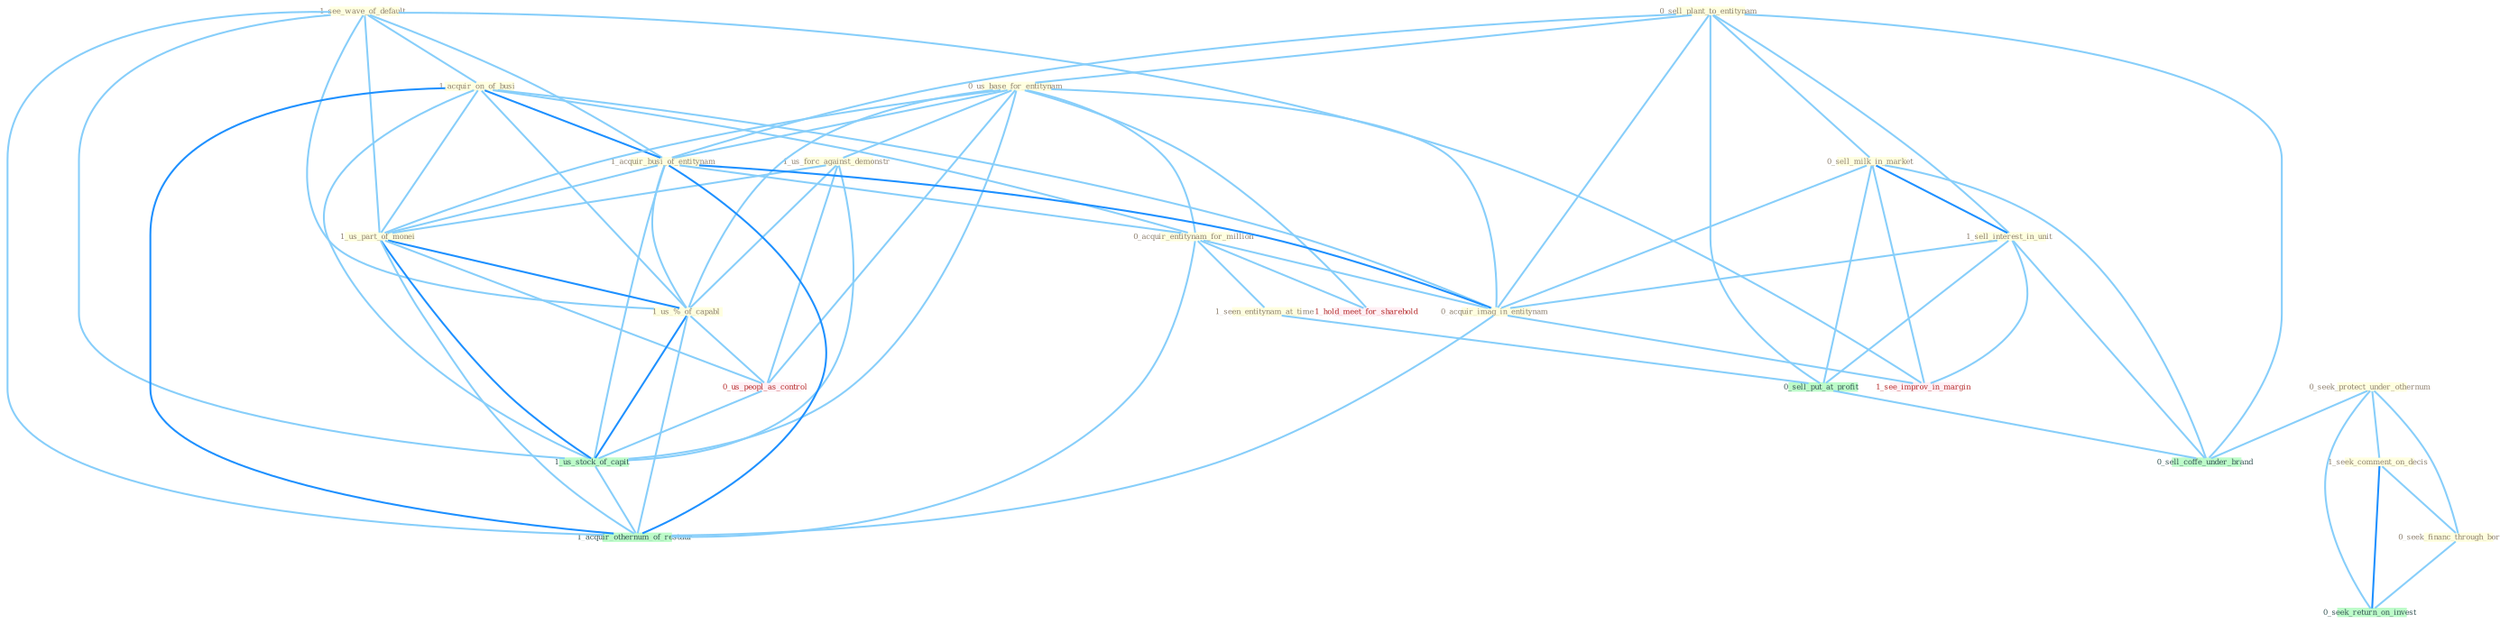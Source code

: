 Graph G{ 
    node
    [shape=polygon,style=filled,width=.5,height=.06,color="#BDFCC9",fixedsize=true,fontsize=4,
    fontcolor="#2f4f4f"];
    {node
    [color="#ffffe0", fontcolor="#8b7d6b"] "0_sell_plant_to_entitynam " "1_see_wave_of_default " "1_acquir_on_of_busi " "0_us_base_for_entitynam " "1_us_forc_against_demonstr " "0_seek_protect_under_othernum " "1_acquir_busi_of_entitynam " "0_sell_milk_in_market " "1_seek_comment_on_decis " "0_acquir_entitynam_for_million " "1_seen_entitynam_at_time " "1_sell_interest_in_unit " "0_acquir_imag_in_entitynam " "1_us_part_of_monei " "1_us_%_of_capabl " "0_seek_financ_through_borrow "}
{node [color="#fff0f5", fontcolor="#b22222"] "0_us_peopl_as_control " "1_see_improv_in_margin " "1_hold_meet_for_sharehold "}
edge [color="#B0E2FF"];

	"0_sell_plant_to_entitynam " -- "0_us_base_for_entitynam " [w="1", color="#87cefa" ];
	"0_sell_plant_to_entitynam " -- "1_acquir_busi_of_entitynam " [w="1", color="#87cefa" ];
	"0_sell_plant_to_entitynam " -- "0_sell_milk_in_market " [w="1", color="#87cefa" ];
	"0_sell_plant_to_entitynam " -- "1_sell_interest_in_unit " [w="1", color="#87cefa" ];
	"0_sell_plant_to_entitynam " -- "0_acquir_imag_in_entitynam " [w="1", color="#87cefa" ];
	"0_sell_plant_to_entitynam " -- "0_sell_put_at_profit " [w="1", color="#87cefa" ];
	"0_sell_plant_to_entitynam " -- "0_sell_coffe_under_brand " [w="1", color="#87cefa" ];
	"1_see_wave_of_default " -- "1_acquir_on_of_busi " [w="1", color="#87cefa" ];
	"1_see_wave_of_default " -- "1_acquir_busi_of_entitynam " [w="1", color="#87cefa" ];
	"1_see_wave_of_default " -- "1_us_part_of_monei " [w="1", color="#87cefa" ];
	"1_see_wave_of_default " -- "1_us_%_of_capabl " [w="1", color="#87cefa" ];
	"1_see_wave_of_default " -- "1_us_stock_of_capit " [w="1", color="#87cefa" ];
	"1_see_wave_of_default " -- "1_see_improv_in_margin " [w="1", color="#87cefa" ];
	"1_see_wave_of_default " -- "1_acquir_othernum_of_restaur " [w="1", color="#87cefa" ];
	"1_acquir_on_of_busi " -- "1_acquir_busi_of_entitynam " [w="2", color="#1e90ff" , len=0.8];
	"1_acquir_on_of_busi " -- "0_acquir_entitynam_for_million " [w="1", color="#87cefa" ];
	"1_acquir_on_of_busi " -- "0_acquir_imag_in_entitynam " [w="1", color="#87cefa" ];
	"1_acquir_on_of_busi " -- "1_us_part_of_monei " [w="1", color="#87cefa" ];
	"1_acquir_on_of_busi " -- "1_us_%_of_capabl " [w="1", color="#87cefa" ];
	"1_acquir_on_of_busi " -- "1_us_stock_of_capit " [w="1", color="#87cefa" ];
	"1_acquir_on_of_busi " -- "1_acquir_othernum_of_restaur " [w="2", color="#1e90ff" , len=0.8];
	"0_us_base_for_entitynam " -- "1_us_forc_against_demonstr " [w="1", color="#87cefa" ];
	"0_us_base_for_entitynam " -- "1_acquir_busi_of_entitynam " [w="1", color="#87cefa" ];
	"0_us_base_for_entitynam " -- "0_acquir_entitynam_for_million " [w="1", color="#87cefa" ];
	"0_us_base_for_entitynam " -- "0_acquir_imag_in_entitynam " [w="1", color="#87cefa" ];
	"0_us_base_for_entitynam " -- "1_us_part_of_monei " [w="1", color="#87cefa" ];
	"0_us_base_for_entitynam " -- "1_us_%_of_capabl " [w="1", color="#87cefa" ];
	"0_us_base_for_entitynam " -- "0_us_peopl_as_control " [w="1", color="#87cefa" ];
	"0_us_base_for_entitynam " -- "1_us_stock_of_capit " [w="1", color="#87cefa" ];
	"0_us_base_for_entitynam " -- "1_hold_meet_for_sharehold " [w="1", color="#87cefa" ];
	"1_us_forc_against_demonstr " -- "1_us_part_of_monei " [w="1", color="#87cefa" ];
	"1_us_forc_against_demonstr " -- "1_us_%_of_capabl " [w="1", color="#87cefa" ];
	"1_us_forc_against_demonstr " -- "0_us_peopl_as_control " [w="1", color="#87cefa" ];
	"1_us_forc_against_demonstr " -- "1_us_stock_of_capit " [w="1", color="#87cefa" ];
	"0_seek_protect_under_othernum " -- "1_seek_comment_on_decis " [w="1", color="#87cefa" ];
	"0_seek_protect_under_othernum " -- "0_seek_financ_through_borrow " [w="1", color="#87cefa" ];
	"0_seek_protect_under_othernum " -- "0_seek_return_on_invest " [w="1", color="#87cefa" ];
	"0_seek_protect_under_othernum " -- "0_sell_coffe_under_brand " [w="1", color="#87cefa" ];
	"1_acquir_busi_of_entitynam " -- "0_acquir_entitynam_for_million " [w="1", color="#87cefa" ];
	"1_acquir_busi_of_entitynam " -- "0_acquir_imag_in_entitynam " [w="2", color="#1e90ff" , len=0.8];
	"1_acquir_busi_of_entitynam " -- "1_us_part_of_monei " [w="1", color="#87cefa" ];
	"1_acquir_busi_of_entitynam " -- "1_us_%_of_capabl " [w="1", color="#87cefa" ];
	"1_acquir_busi_of_entitynam " -- "1_us_stock_of_capit " [w="1", color="#87cefa" ];
	"1_acquir_busi_of_entitynam " -- "1_acquir_othernum_of_restaur " [w="2", color="#1e90ff" , len=0.8];
	"0_sell_milk_in_market " -- "1_sell_interest_in_unit " [w="2", color="#1e90ff" , len=0.8];
	"0_sell_milk_in_market " -- "0_acquir_imag_in_entitynam " [w="1", color="#87cefa" ];
	"0_sell_milk_in_market " -- "0_sell_put_at_profit " [w="1", color="#87cefa" ];
	"0_sell_milk_in_market " -- "1_see_improv_in_margin " [w="1", color="#87cefa" ];
	"0_sell_milk_in_market " -- "0_sell_coffe_under_brand " [w="1", color="#87cefa" ];
	"1_seek_comment_on_decis " -- "0_seek_financ_through_borrow " [w="1", color="#87cefa" ];
	"1_seek_comment_on_decis " -- "0_seek_return_on_invest " [w="2", color="#1e90ff" , len=0.8];
	"0_acquir_entitynam_for_million " -- "1_seen_entitynam_at_time " [w="1", color="#87cefa" ];
	"0_acquir_entitynam_for_million " -- "0_acquir_imag_in_entitynam " [w="1", color="#87cefa" ];
	"0_acquir_entitynam_for_million " -- "1_hold_meet_for_sharehold " [w="1", color="#87cefa" ];
	"0_acquir_entitynam_for_million " -- "1_acquir_othernum_of_restaur " [w="1", color="#87cefa" ];
	"1_seen_entitynam_at_time " -- "0_sell_put_at_profit " [w="1", color="#87cefa" ];
	"1_sell_interest_in_unit " -- "0_acquir_imag_in_entitynam " [w="1", color="#87cefa" ];
	"1_sell_interest_in_unit " -- "0_sell_put_at_profit " [w="1", color="#87cefa" ];
	"1_sell_interest_in_unit " -- "1_see_improv_in_margin " [w="1", color="#87cefa" ];
	"1_sell_interest_in_unit " -- "0_sell_coffe_under_brand " [w="1", color="#87cefa" ];
	"0_acquir_imag_in_entitynam " -- "1_see_improv_in_margin " [w="1", color="#87cefa" ];
	"0_acquir_imag_in_entitynam " -- "1_acquir_othernum_of_restaur " [w="1", color="#87cefa" ];
	"1_us_part_of_monei " -- "1_us_%_of_capabl " [w="2", color="#1e90ff" , len=0.8];
	"1_us_part_of_monei " -- "0_us_peopl_as_control " [w="1", color="#87cefa" ];
	"1_us_part_of_monei " -- "1_us_stock_of_capit " [w="2", color="#1e90ff" , len=0.8];
	"1_us_part_of_monei " -- "1_acquir_othernum_of_restaur " [w="1", color="#87cefa" ];
	"1_us_%_of_capabl " -- "0_us_peopl_as_control " [w="1", color="#87cefa" ];
	"1_us_%_of_capabl " -- "1_us_stock_of_capit " [w="2", color="#1e90ff" , len=0.8];
	"1_us_%_of_capabl " -- "1_acquir_othernum_of_restaur " [w="1", color="#87cefa" ];
	"0_seek_financ_through_borrow " -- "0_seek_return_on_invest " [w="1", color="#87cefa" ];
	"0_us_peopl_as_control " -- "1_us_stock_of_capit " [w="1", color="#87cefa" ];
	"0_sell_put_at_profit " -- "0_sell_coffe_under_brand " [w="1", color="#87cefa" ];
	"1_us_stock_of_capit " -- "1_acquir_othernum_of_restaur " [w="1", color="#87cefa" ];
}